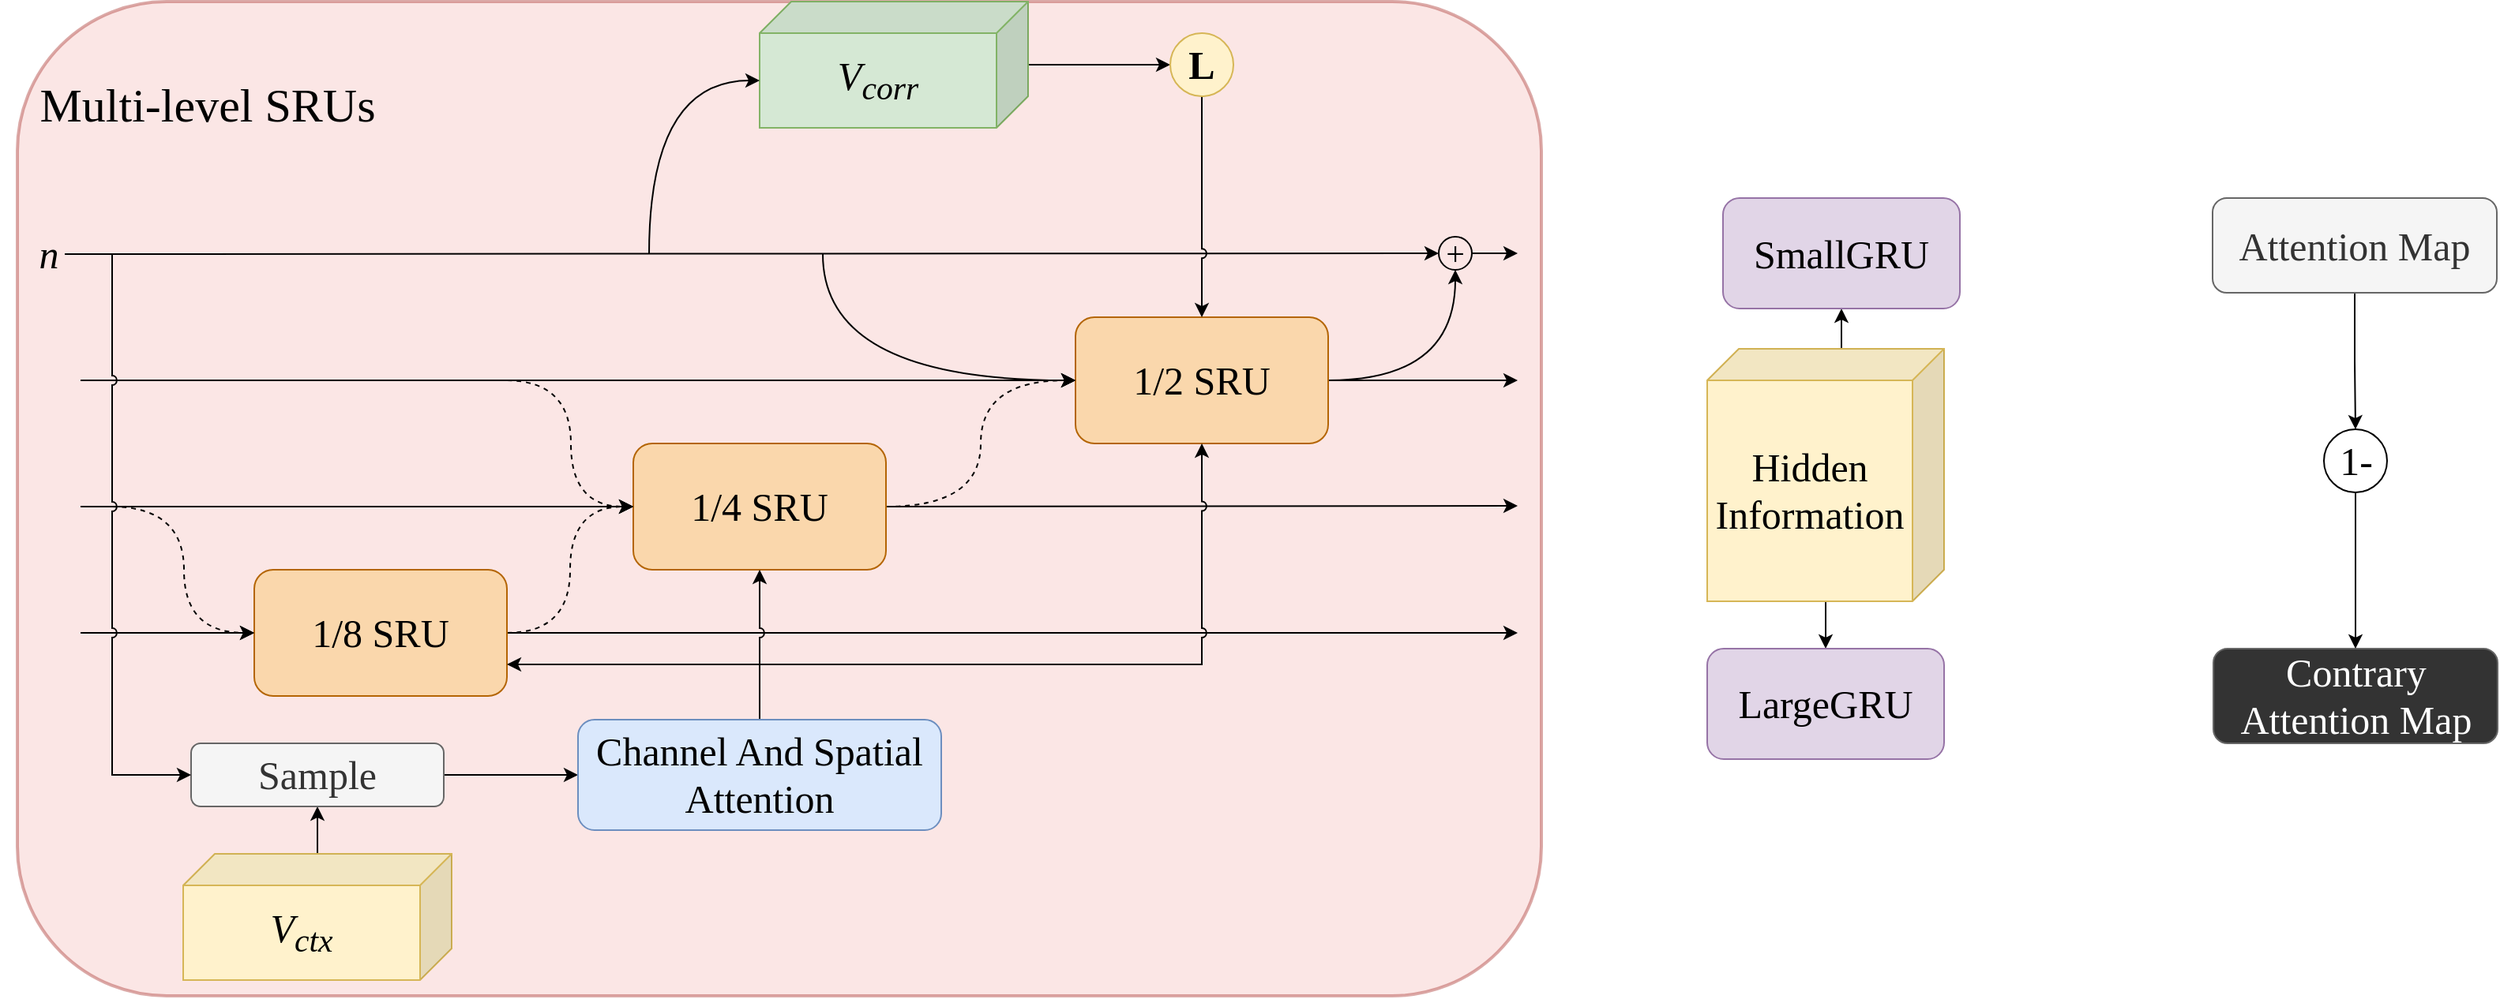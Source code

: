 <mxfile version="26.1.0">
  <diagram name="第 1 页" id="QD8qSTmVVMOeYqs7AV6D">
    <mxGraphModel dx="1678" dy="928" grid="1" gridSize="10" guides="1" tooltips="1" connect="1" arrows="1" fold="1" page="1" pageScale="1" pageWidth="1600" pageHeight="900" math="0" shadow="0">
      <root>
        <mxCell id="0" />
        <mxCell id="1" parent="0" />
        <mxCell id="bt093QUSq3RrnNc85Kus-46" value="" style="rounded=1;whiteSpace=wrap;html=1;fillColor=#f8cecc;strokeColor=#b85450;shadow=0;strokeWidth=2;opacity=50;" vertex="1" parent="1">
          <mxGeometry x="10" y="110" width="965" height="630" as="geometry" />
        </mxCell>
        <mxCell id="bt093QUSq3RrnNc85Kus-25" style="edgeStyle=orthogonalEdgeStyle;rounded=0;orthogonalLoop=1;jettySize=auto;html=1;exitX=1;exitY=0.5;exitDx=0;exitDy=0;curved=1;" edge="1" parent="1" source="bt093QUSq3RrnNc85Kus-2" target="bt093QUSq3RrnNc85Kus-24">
          <mxGeometry relative="1" as="geometry" />
        </mxCell>
        <mxCell id="bt093QUSq3RrnNc85Kus-26" style="edgeStyle=orthogonalEdgeStyle;rounded=0;orthogonalLoop=1;jettySize=auto;html=1;" edge="1" parent="1" source="bt093QUSq3RrnNc85Kus-2">
          <mxGeometry relative="1" as="geometry">
            <mxPoint x="960" y="350" as="targetPoint" />
          </mxGeometry>
        </mxCell>
        <mxCell id="bt093QUSq3RrnNc85Kus-2" value="1/2 SRU" style="rounded=1;whiteSpace=wrap;html=1;fontSize=25;fillColor=#fad7ac;strokeColor=#b46504;fontFamily=Times New Roman;" vertex="1" parent="1">
          <mxGeometry x="680" y="310" width="160" height="80" as="geometry" />
        </mxCell>
        <mxCell id="bt093QUSq3RrnNc85Kus-3" value="" style="endArrow=classic;html=1;rounded=0;entryX=0;entryY=0.5;entryDx=0;entryDy=0;exitX=1;exitY=0.5;exitDx=0;exitDy=0;" edge="1" parent="1" source="bt093QUSq3RrnNc85Kus-15" target="bt093QUSq3RrnNc85Kus-2">
          <mxGeometry width="50" height="50" relative="1" as="geometry">
            <mxPoint y="390" as="sourcePoint" />
            <mxPoint x="40" y="370" as="targetPoint" />
          </mxGeometry>
        </mxCell>
        <mxCell id="bt093QUSq3RrnNc85Kus-19" style="edgeStyle=orthogonalEdgeStyle;rounded=0;orthogonalLoop=1;jettySize=auto;html=1;exitX=1;exitY=0.5;exitDx=0;exitDy=0;" edge="1" parent="1" source="bt093QUSq3RrnNc85Kus-5">
          <mxGeometry relative="1" as="geometry">
            <mxPoint x="960" y="429.526" as="targetPoint" />
          </mxGeometry>
        </mxCell>
        <mxCell id="bt093QUSq3RrnNc85Kus-20" style="edgeStyle=orthogonalEdgeStyle;rounded=0;orthogonalLoop=1;jettySize=auto;html=1;exitX=1;exitY=0.5;exitDx=0;exitDy=0;entryX=0;entryY=0.5;entryDx=0;entryDy=0;curved=1;dashed=1;" edge="1" parent="1" source="bt093QUSq3RrnNc85Kus-5" target="bt093QUSq3RrnNc85Kus-2">
          <mxGeometry relative="1" as="geometry" />
        </mxCell>
        <mxCell id="bt093QUSq3RrnNc85Kus-5" value="1/4 SRU" style="rounded=1;whiteSpace=wrap;html=1;fontSize=25;fillColor=#fad7ac;strokeColor=#b46504;fontFamily=Times New Roman;" vertex="1" parent="1">
          <mxGeometry x="400" y="390" width="160" height="80" as="geometry" />
        </mxCell>
        <mxCell id="bt093QUSq3RrnNc85Kus-9" style="edgeStyle=orthogonalEdgeStyle;rounded=0;orthogonalLoop=1;jettySize=auto;html=1;entryX=0;entryY=0.5;entryDx=0;entryDy=0;curved=1;dashed=1;" edge="1" parent="1" source="bt093QUSq3RrnNc85Kus-6" target="bt093QUSq3RrnNc85Kus-5">
          <mxGeometry relative="1" as="geometry" />
        </mxCell>
        <mxCell id="bt093QUSq3RrnNc85Kus-16" style="edgeStyle=orthogonalEdgeStyle;rounded=0;orthogonalLoop=1;jettySize=auto;html=1;" edge="1" parent="1" source="bt093QUSq3RrnNc85Kus-6">
          <mxGeometry relative="1" as="geometry">
            <mxPoint x="960" y="510" as="targetPoint" />
          </mxGeometry>
        </mxCell>
        <mxCell id="bt093QUSq3RrnNc85Kus-6" value="1/8 SRU" style="rounded=1;whiteSpace=wrap;html=1;fontSize=25;fillColor=#fad7ac;strokeColor=#b46504;fontFamily=Times New Roman;" vertex="1" parent="1">
          <mxGeometry x="160" y="470" width="160" height="80" as="geometry" />
        </mxCell>
        <mxCell id="bt093QUSq3RrnNc85Kus-7" value="" style="endArrow=classic;html=1;rounded=0;entryX=0;entryY=0.5;entryDx=0;entryDy=0;exitX=1;exitY=0.5;exitDx=0;exitDy=0;" edge="1" parent="1" source="bt093QUSq3RrnNc85Kus-12" target="bt093QUSq3RrnNc85Kus-5">
          <mxGeometry width="50" height="50" relative="1" as="geometry">
            <mxPoint y="430" as="sourcePoint" />
            <mxPoint x="120" y="429.47" as="targetPoint" />
          </mxGeometry>
        </mxCell>
        <mxCell id="bt093QUSq3RrnNc85Kus-8" value="" style="endArrow=classic;html=1;rounded=0;entryX=0;entryY=0.5;entryDx=0;entryDy=0;exitX=1;exitY=0.5;exitDx=0;exitDy=0;" edge="1" parent="1" source="bt093QUSq3RrnNc85Kus-14" target="bt093QUSq3RrnNc85Kus-6">
          <mxGeometry width="50" height="50" relative="1" as="geometry">
            <mxPoint y="509.47" as="sourcePoint" />
            <mxPoint x="280" y="510" as="targetPoint" />
          </mxGeometry>
        </mxCell>
        <mxCell id="bt093QUSq3RrnNc85Kus-10" value="" style="ellipse;whiteSpace=wrap;html=1;aspect=fixed;" vertex="1" parent="1">
          <mxGeometry y="390" as="geometry" />
        </mxCell>
        <mxCell id="bt093QUSq3RrnNc85Kus-13" style="edgeStyle=orthogonalEdgeStyle;rounded=0;orthogonalLoop=1;jettySize=auto;html=1;entryX=0;entryY=0.5;entryDx=0;entryDy=0;curved=1;dashed=1;" edge="1" parent="1" target="bt093QUSq3RrnNc85Kus-6">
          <mxGeometry relative="1" as="geometry">
            <mxPoint x="70" y="430" as="sourcePoint" />
          </mxGeometry>
        </mxCell>
        <mxCell id="bt093QUSq3RrnNc85Kus-12" value="" style="ellipse;whiteSpace=wrap;html=1;aspect=fixed;fillColor=none;strokeColor=none;" vertex="1" parent="1">
          <mxGeometry x="30" y="420" width="20" height="20" as="geometry" />
        </mxCell>
        <mxCell id="bt093QUSq3RrnNc85Kus-14" value="" style="ellipse;whiteSpace=wrap;html=1;aspect=fixed;fillColor=none;strokeColor=none;" vertex="1" parent="1">
          <mxGeometry x="30" y="500" width="20" height="20" as="geometry" />
        </mxCell>
        <mxCell id="bt093QUSq3RrnNc85Kus-18" style="edgeStyle=orthogonalEdgeStyle;rounded=0;orthogonalLoop=1;jettySize=auto;html=1;entryX=0;entryY=0.5;entryDx=0;entryDy=0;curved=1;dashed=1;" edge="1" parent="1" target="bt093QUSq3RrnNc85Kus-5">
          <mxGeometry relative="1" as="geometry">
            <mxPoint x="320" y="350" as="sourcePoint" />
          </mxGeometry>
        </mxCell>
        <mxCell id="bt093QUSq3RrnNc85Kus-15" value="" style="ellipse;whiteSpace=wrap;html=1;aspect=fixed;fillColor=none;strokeColor=none;" vertex="1" parent="1">
          <mxGeometry x="30" y="340" width="20" height="20" as="geometry" />
        </mxCell>
        <mxCell id="bt093QUSq3RrnNc85Kus-21" value="" style="endArrow=classic;html=1;rounded=0;entryX=0;entryY=0.5;entryDx=0;entryDy=0;exitX=1;exitY=0.5;exitDx=0;exitDy=0;" edge="1" parent="1" source="bt093QUSq3RrnNc85Kus-22" target="bt093QUSq3RrnNc85Kus-24">
          <mxGeometry width="50" height="50" relative="1" as="geometry">
            <mxPoint x="50" y="270" as="sourcePoint" />
            <mxPoint x="720" y="270" as="targetPoint" />
          </mxGeometry>
        </mxCell>
        <mxCell id="bt093QUSq3RrnNc85Kus-30" style="edgeStyle=orthogonalEdgeStyle;rounded=0;orthogonalLoop=1;jettySize=auto;html=1;entryX=0;entryY=0.5;entryDx=0;entryDy=0;curved=1;" edge="1" parent="1" target="bt093QUSq3RrnNc85Kus-2">
          <mxGeometry relative="1" as="geometry">
            <mxPoint x="520" y="270" as="sourcePoint" />
            <Array as="points">
              <mxPoint x="520" y="350" />
            </Array>
          </mxGeometry>
        </mxCell>
        <mxCell id="bt093QUSq3RrnNc85Kus-22" value="n" style="ellipse;whiteSpace=wrap;html=1;aspect=fixed;fillColor=none;strokeColor=none;fontFamily=Times New Roman;fontSize=25;fontStyle=2" vertex="1" parent="1">
          <mxGeometry x="20" y="260" width="20" height="20" as="geometry" />
        </mxCell>
        <mxCell id="bt093QUSq3RrnNc85Kus-31" style="edgeStyle=orthogonalEdgeStyle;rounded=0;orthogonalLoop=1;jettySize=auto;html=1;exitX=1;exitY=0.5;exitDx=0;exitDy=0;" edge="1" parent="1" source="bt093QUSq3RrnNc85Kus-24">
          <mxGeometry relative="1" as="geometry">
            <mxPoint x="960" y="269.526" as="targetPoint" />
            <mxPoint x="891" y="270" as="sourcePoint" />
          </mxGeometry>
        </mxCell>
        <mxCell id="bt093QUSq3RrnNc85Kus-24" value="+" style="ellipse;whiteSpace=wrap;html=1;aspect=fixed;rounded=0;strokeColor=default;align=center;verticalAlign=middle;fontFamily=Times New Roman;fontSize=21;fontColor=default;autosize=1;resizable=1;fillColor=none;gradientColor=none;fontStyle=0;movable=1;rotatable=1;deletable=1;editable=1;locked=0;connectable=1;" vertex="1" parent="1">
          <mxGeometry x="910" y="259" width="21" height="21" as="geometry" />
        </mxCell>
        <mxCell id="bt093QUSq3RrnNc85Kus-29" style="edgeStyle=orthogonalEdgeStyle;rounded=0;orthogonalLoop=1;jettySize=auto;html=1;entryX=0;entryY=0.5;entryDx=0;entryDy=0;" edge="1" parent="1" source="bt093QUSq3RrnNc85Kus-27" target="bt093QUSq3RrnNc85Kus-28">
          <mxGeometry relative="1" as="geometry" />
        </mxCell>
        <mxCell id="bt093QUSq3RrnNc85Kus-27" value="V&lt;sub&gt;corr&lt;/sub&gt;" style="shape=cube;whiteSpace=wrap;html=1;boundedLbl=1;backgroundOutline=1;darkOpacity=0.05;darkOpacity2=0.1;flipH=1;fillColor=#d5e8d4;strokeColor=#82b366;fontSize=25;fontStyle=2;fontFamily=Times New Roman;" vertex="1" parent="1">
          <mxGeometry x="480" y="110" width="170" height="80" as="geometry" />
        </mxCell>
        <mxCell id="bt093QUSq3RrnNc85Kus-34" style="edgeStyle=orthogonalEdgeStyle;rounded=0;orthogonalLoop=1;jettySize=auto;html=1;entryX=0.5;entryY=0;entryDx=0;entryDy=0;jumpStyle=arc;" edge="1" parent="1" source="bt093QUSq3RrnNc85Kus-28" target="bt093QUSq3RrnNc85Kus-2">
          <mxGeometry relative="1" as="geometry">
            <mxPoint x="760" y="350" as="targetPoint" />
          </mxGeometry>
        </mxCell>
        <mxCell id="bt093QUSq3RrnNc85Kus-28" value="L" style="ellipse;whiteSpace=wrap;html=1;aspect=fixed;fontSize=25;fontFamily=Times New Roman;fontStyle=1;fillColor=#fff2cc;strokeColor=#d6b656;" vertex="1" parent="1">
          <mxGeometry x="740" y="130" width="40" height="40" as="geometry" />
        </mxCell>
        <mxCell id="bt093QUSq3RrnNc85Kus-35" style="edgeStyle=orthogonalEdgeStyle;rounded=0;orthogonalLoop=1;jettySize=auto;html=1;entryX=0;entryY=0;entryDx=170;entryDy=50;entryPerimeter=0;curved=1;" edge="1" parent="1" target="bt093QUSq3RrnNc85Kus-27">
          <mxGeometry relative="1" as="geometry">
            <mxPoint x="410" y="270" as="sourcePoint" />
            <Array as="points">
              <mxPoint x="410" y="160" />
            </Array>
          </mxGeometry>
        </mxCell>
        <mxCell id="bt093QUSq3RrnNc85Kus-40" style="edgeStyle=orthogonalEdgeStyle;rounded=0;orthogonalLoop=1;jettySize=auto;html=1;entryX=0.5;entryY=1;entryDx=0;entryDy=0;" edge="1" parent="1" source="bt093QUSq3RrnNc85Kus-37" target="bt093QUSq3RrnNc85Kus-38">
          <mxGeometry relative="1" as="geometry" />
        </mxCell>
        <mxCell id="bt093QUSq3RrnNc85Kus-37" value="V&lt;sub&gt;ctx&lt;/sub&gt;" style="shape=cube;whiteSpace=wrap;html=1;boundedLbl=1;backgroundOutline=1;darkOpacity=0.05;darkOpacity2=0.1;flipH=1;fillColor=#fff2cc;strokeColor=#d6b656;fontSize=25;fontStyle=2;fontFamily=Times New Roman;" vertex="1" parent="1">
          <mxGeometry x="115" y="650" width="170" height="80" as="geometry" />
        </mxCell>
        <mxCell id="bt093QUSq3RrnNc85Kus-42" style="edgeStyle=orthogonalEdgeStyle;rounded=0;orthogonalLoop=1;jettySize=auto;html=1;exitX=1;exitY=0.5;exitDx=0;exitDy=0;entryX=0;entryY=0.5;entryDx=0;entryDy=0;" edge="1" parent="1" source="bt093QUSq3RrnNc85Kus-38" target="bt093QUSq3RrnNc85Kus-41">
          <mxGeometry relative="1" as="geometry" />
        </mxCell>
        <mxCell id="bt093QUSq3RrnNc85Kus-38" value="Sample" style="rounded=1;whiteSpace=wrap;html=1;fontSize=25;fillColor=#f5f5f5;strokeColor=#666666;fontColor=#333333;fontFamily=Times New Roman;" vertex="1" parent="1">
          <mxGeometry x="120" y="580" width="160" height="40" as="geometry" />
        </mxCell>
        <mxCell id="bt093QUSq3RrnNc85Kus-39" style="edgeStyle=orthogonalEdgeStyle;rounded=0;orthogonalLoop=1;jettySize=auto;html=1;exitX=1;exitY=0.5;exitDx=0;exitDy=0;entryX=0;entryY=0.5;entryDx=0;entryDy=0;jumpStyle=arc;" edge="1" parent="1" source="bt093QUSq3RrnNc85Kus-22" target="bt093QUSq3RrnNc85Kus-38">
          <mxGeometry relative="1" as="geometry">
            <Array as="points">
              <mxPoint x="70" y="270" />
              <mxPoint x="70" y="600" />
            </Array>
          </mxGeometry>
        </mxCell>
        <mxCell id="bt093QUSq3RrnNc85Kus-43" style="edgeStyle=orthogonalEdgeStyle;rounded=0;orthogonalLoop=1;jettySize=auto;html=1;entryX=1;entryY=0.75;entryDx=0;entryDy=0;exitX=0.5;exitY=0;exitDx=0;exitDy=0;" edge="1" parent="1" source="bt093QUSq3RrnNc85Kus-41" target="bt093QUSq3RrnNc85Kus-6">
          <mxGeometry relative="1" as="geometry" />
        </mxCell>
        <mxCell id="bt093QUSq3RrnNc85Kus-44" style="edgeStyle=orthogonalEdgeStyle;rounded=0;orthogonalLoop=1;jettySize=auto;html=1;entryX=0.5;entryY=1;entryDx=0;entryDy=0;jumpStyle=arc;" edge="1" parent="1" source="bt093QUSq3RrnNc85Kus-41" target="bt093QUSq3RrnNc85Kus-5">
          <mxGeometry relative="1" as="geometry" />
        </mxCell>
        <mxCell id="bt093QUSq3RrnNc85Kus-45" style="edgeStyle=orthogonalEdgeStyle;rounded=0;orthogonalLoop=1;jettySize=auto;html=1;exitX=0.5;exitY=0;exitDx=0;exitDy=0;entryX=0.5;entryY=1;entryDx=0;entryDy=0;jumpStyle=arc;" edge="1" parent="1" source="bt093QUSq3RrnNc85Kus-41" target="bt093QUSq3RrnNc85Kus-2">
          <mxGeometry relative="1" as="geometry">
            <Array as="points">
              <mxPoint x="480" y="530" />
              <mxPoint x="760" y="530" />
            </Array>
          </mxGeometry>
        </mxCell>
        <mxCell id="bt093QUSq3RrnNc85Kus-41" value="Channel And Spatial&lt;div&gt;Attention&lt;/div&gt;" style="rounded=1;whiteSpace=wrap;html=1;fillColor=#dae8fc;strokeColor=#6c8ebf;fontSize=25;fontFamily=Times New Roman;" vertex="1" parent="1">
          <mxGeometry x="365" y="565" width="230" height="70" as="geometry" />
        </mxCell>
        <mxCell id="bt093QUSq3RrnNc85Kus-47" value="Multi-level SRUs" style="text;html=1;align=center;verticalAlign=middle;resizable=0;points=[];autosize=1;strokeColor=none;fillColor=none;fontFamily=Times New Roman;fontSize=30;" vertex="1" parent="1">
          <mxGeometry x="10" y="150" width="240" height="50" as="geometry" />
        </mxCell>
        <mxCell id="bt093QUSq3RrnNc85Kus-51" style="edgeStyle=orthogonalEdgeStyle;rounded=0;orthogonalLoop=1;jettySize=auto;html=1;exitX=0;exitY=0;exitDx=65;exitDy=0;exitPerimeter=0;entryX=0.5;entryY=1;entryDx=0;entryDy=0;" edge="1" parent="1" source="bt093QUSq3RrnNc85Kus-48" target="bt093QUSq3RrnNc85Kus-49">
          <mxGeometry relative="1" as="geometry" />
        </mxCell>
        <mxCell id="bt093QUSq3RrnNc85Kus-52" style="edgeStyle=orthogonalEdgeStyle;rounded=0;orthogonalLoop=1;jettySize=auto;html=1;entryX=0.5;entryY=0;entryDx=0;entryDy=0;" edge="1" parent="1" source="bt093QUSq3RrnNc85Kus-48" target="bt093QUSq3RrnNc85Kus-50">
          <mxGeometry relative="1" as="geometry" />
        </mxCell>
        <mxCell id="bt093QUSq3RrnNc85Kus-48" value="Hidden&lt;br&gt;Information" style="shape=cube;whiteSpace=wrap;html=1;boundedLbl=1;backgroundOutline=1;darkOpacity=0.05;darkOpacity2=0.1;flipH=1;fillColor=#fff2cc;strokeColor=#d6b656;fontSize=25;fontStyle=0;fontFamily=Times New Roman;" vertex="1" parent="1">
          <mxGeometry x="1080" y="330" width="150" height="160" as="geometry" />
        </mxCell>
        <mxCell id="bt093QUSq3RrnNc85Kus-49" value="SmallGRU" style="rounded=1;whiteSpace=wrap;html=1;fillColor=#e1d5e7;strokeColor=#9673a6;fontSize=25;fontFamily=Times New Roman;" vertex="1" parent="1">
          <mxGeometry x="1090" y="234.5" width="150" height="70" as="geometry" />
        </mxCell>
        <mxCell id="bt093QUSq3RrnNc85Kus-50" value="LargeGRU" style="rounded=1;whiteSpace=wrap;html=1;fillColor=#e1d5e7;strokeColor=#9673a6;fontSize=25;fontFamily=Times New Roman;" vertex="1" parent="1">
          <mxGeometry x="1080" y="520" width="150" height="70" as="geometry" />
        </mxCell>
        <mxCell id="bt093QUSq3RrnNc85Kus-57" style="edgeStyle=orthogonalEdgeStyle;rounded=0;orthogonalLoop=1;jettySize=auto;html=1;exitX=0.5;exitY=1;exitDx=0;exitDy=0;entryX=0.5;entryY=0;entryDx=0;entryDy=0;" edge="1" parent="1" source="bt093QUSq3RrnNc85Kus-53" target="bt093QUSq3RrnNc85Kus-56">
          <mxGeometry relative="1" as="geometry" />
        </mxCell>
        <mxCell id="bt093QUSq3RrnNc85Kus-53" value="Attention Map" style="rounded=1;whiteSpace=wrap;html=1;fillColor=#f5f5f5;fontColor=#333333;strokeColor=#666666;fontFamily=Times New Roman;fontSize=25;" vertex="1" parent="1">
          <mxGeometry x="1400" y="234.5" width="180" height="60" as="geometry" />
        </mxCell>
        <mxCell id="bt093QUSq3RrnNc85Kus-55" value="Contrary&lt;br&gt;Attention Map" style="rounded=1;whiteSpace=wrap;html=1;fillColor=#333333;fontColor=#FFFFFF;strokeColor=#666666;fontFamily=Times New Roman;fontSize=25;" vertex="1" parent="1">
          <mxGeometry x="1400.5" y="520" width="180" height="60" as="geometry" />
        </mxCell>
        <mxCell id="bt093QUSq3RrnNc85Kus-58" style="edgeStyle=orthogonalEdgeStyle;rounded=0;orthogonalLoop=1;jettySize=auto;html=1;exitX=0.5;exitY=1;exitDx=0;exitDy=0;entryX=0.5;entryY=0;entryDx=0;entryDy=0;" edge="1" parent="1" source="bt093QUSq3RrnNc85Kus-56" target="bt093QUSq3RrnNc85Kus-55">
          <mxGeometry relative="1" as="geometry" />
        </mxCell>
        <mxCell id="bt093QUSq3RrnNc85Kus-56" value="1-" style="ellipse;whiteSpace=wrap;html=1;aspect=fixed;rounded=0;strokeColor=default;align=center;verticalAlign=middle;fontFamily=Times New Roman;fontSize=25;fontColor=default;autosize=1;resizable=1;fillColor=none;gradientColor=none;fontStyle=0;movable=1;rotatable=1;deletable=1;editable=1;locked=0;connectable=1;" vertex="1" parent="1">
          <mxGeometry x="1470.5" y="381" width="40" height="40" as="geometry" />
        </mxCell>
      </root>
    </mxGraphModel>
  </diagram>
</mxfile>
